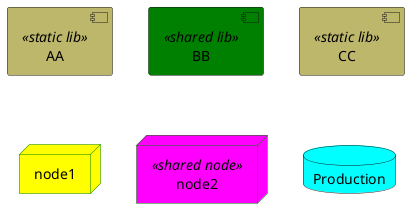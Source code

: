 {
  "sha1": "ojsr7917q1fyszr4r45ld47oyojegxj",
  "insertion": {
    "when": "2024-06-04T17:28:39.961Z",
    "user": "plantuml@gmail.com"
  }
}
@startuml
[AA] <<static lib >>
[BB] <<shared lib >>
[CC] <<static lib >>
node node1
node node2 <<shared node >>
database Production
skinparam component {
backgroundColor<<static lib >> DarkKhaki
backgroundColor<<shared lib >> Green
}
skinparam node {
borderColor Green
backgroundColor Yellow
backgroundColor<<shared node >> Magenta
}
skinparam databaseBackgroundColor Aqua
@enduml
